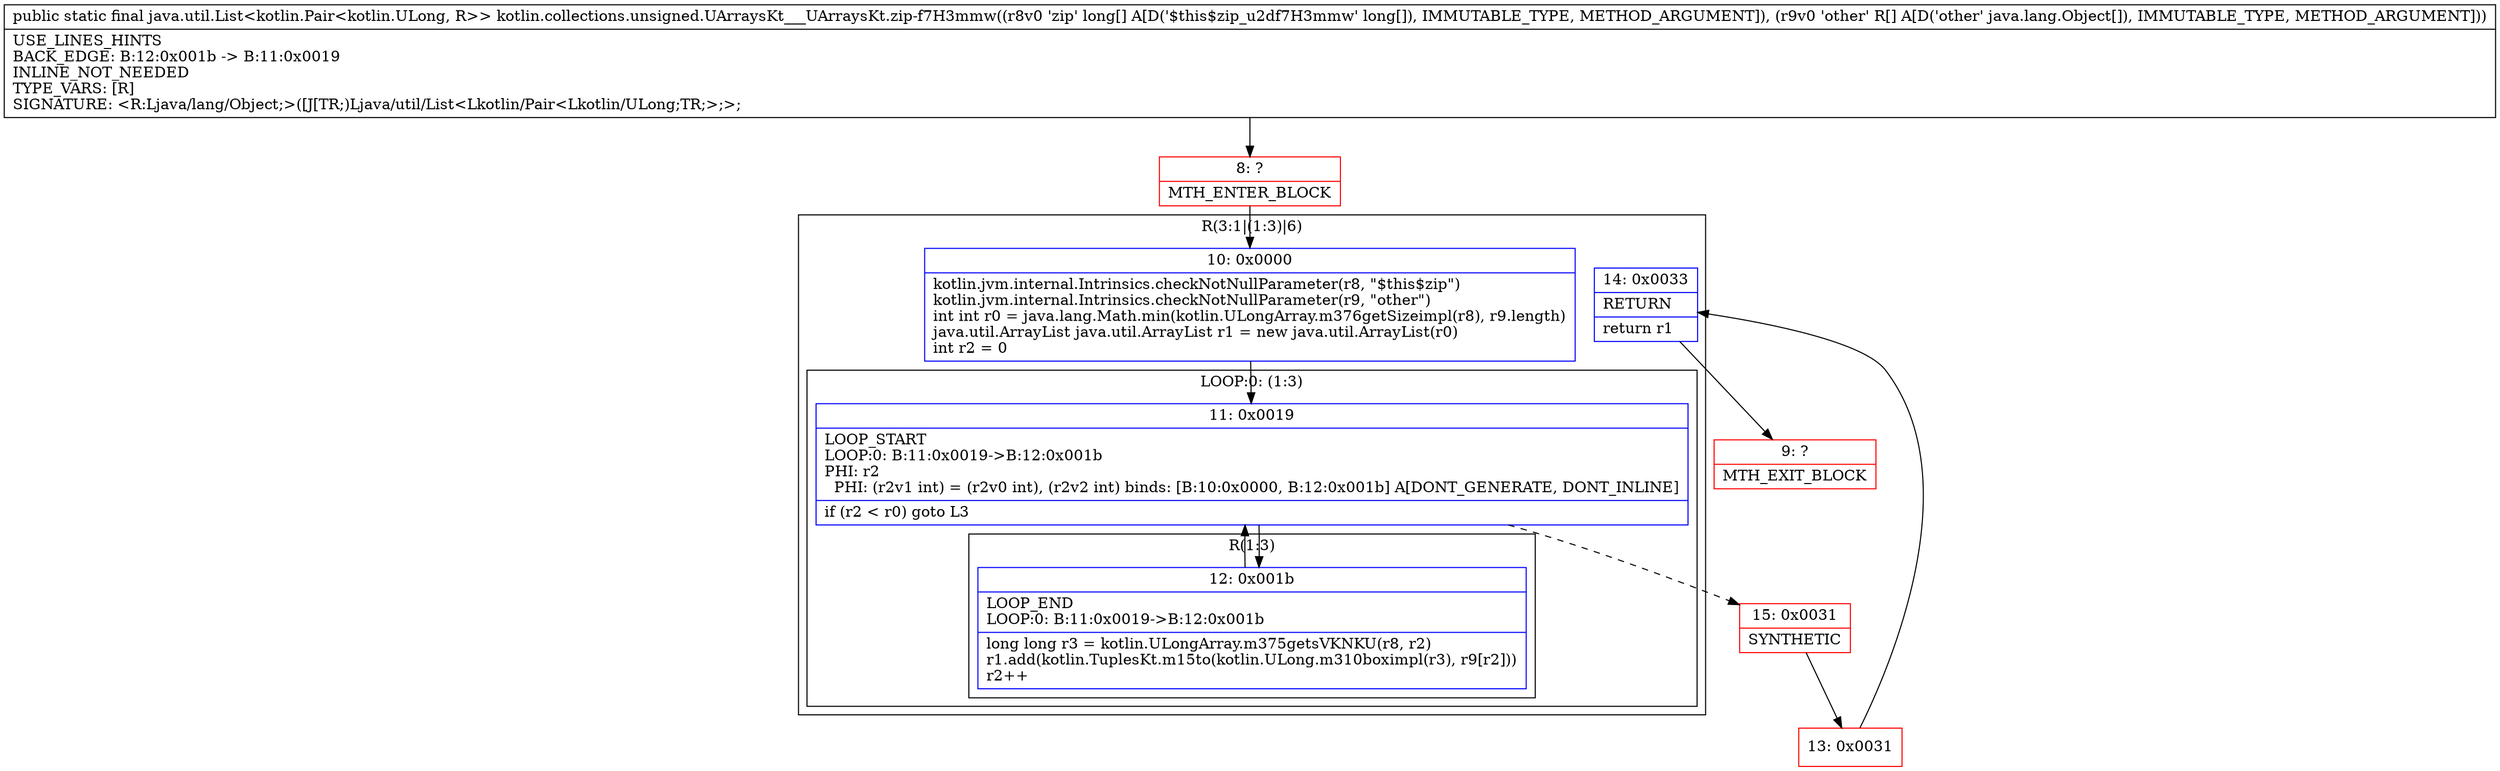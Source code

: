 digraph "CFG forkotlin.collections.unsigned.UArraysKt___UArraysKt.zip\-f7H3mmw([J[Ljava\/lang\/Object;)Ljava\/util\/List;" {
subgraph cluster_Region_807619328 {
label = "R(3:1|(1:3)|6)";
node [shape=record,color=blue];
Node_10 [shape=record,label="{10\:\ 0x0000|kotlin.jvm.internal.Intrinsics.checkNotNullParameter(r8, \"$this$zip\")\lkotlin.jvm.internal.Intrinsics.checkNotNullParameter(r9, \"other\")\lint int r0 = java.lang.Math.min(kotlin.ULongArray.m376getSizeimpl(r8), r9.length)\ljava.util.ArrayList java.util.ArrayList r1 = new java.util.ArrayList(r0)\lint r2 = 0\l}"];
subgraph cluster_LoopRegion_1019906701 {
label = "LOOP:0: (1:3)";
node [shape=record,color=blue];
Node_11 [shape=record,label="{11\:\ 0x0019|LOOP_START\lLOOP:0: B:11:0x0019\-\>B:12:0x001b\lPHI: r2 \l  PHI: (r2v1 int) = (r2v0 int), (r2v2 int) binds: [B:10:0x0000, B:12:0x001b] A[DONT_GENERATE, DONT_INLINE]\l|if (r2 \< r0) goto L3\l}"];
subgraph cluster_Region_972665574 {
label = "R(1:3)";
node [shape=record,color=blue];
Node_12 [shape=record,label="{12\:\ 0x001b|LOOP_END\lLOOP:0: B:11:0x0019\-\>B:12:0x001b\l|long long r3 = kotlin.ULongArray.m375getsVKNKU(r8, r2)\lr1.add(kotlin.TuplesKt.m15to(kotlin.ULong.m310boximpl(r3), r9[r2]))\lr2++\l}"];
}
}
Node_14 [shape=record,label="{14\:\ 0x0033|RETURN\l|return r1\l}"];
}
Node_8 [shape=record,color=red,label="{8\:\ ?|MTH_ENTER_BLOCK\l}"];
Node_15 [shape=record,color=red,label="{15\:\ 0x0031|SYNTHETIC\l}"];
Node_13 [shape=record,color=red,label="{13\:\ 0x0031}"];
Node_9 [shape=record,color=red,label="{9\:\ ?|MTH_EXIT_BLOCK\l}"];
MethodNode[shape=record,label="{public static final java.util.List\<kotlin.Pair\<kotlin.ULong, R\>\> kotlin.collections.unsigned.UArraysKt___UArraysKt.zip\-f7H3mmw((r8v0 'zip' long[] A[D('$this$zip_u2df7H3mmw' long[]), IMMUTABLE_TYPE, METHOD_ARGUMENT]), (r9v0 'other' R[] A[D('other' java.lang.Object[]), IMMUTABLE_TYPE, METHOD_ARGUMENT]))  | USE_LINES_HINTS\lBACK_EDGE: B:12:0x001b \-\> B:11:0x0019\lINLINE_NOT_NEEDED\lTYPE_VARS: [R]\lSIGNATURE: \<R:Ljava\/lang\/Object;\>([J[TR;)Ljava\/util\/List\<Lkotlin\/Pair\<Lkotlin\/ULong;TR;\>;\>;\l}"];
MethodNode -> Node_8;Node_10 -> Node_11;
Node_11 -> Node_12;
Node_11 -> Node_15[style=dashed];
Node_12 -> Node_11;
Node_14 -> Node_9;
Node_8 -> Node_10;
Node_15 -> Node_13;
Node_13 -> Node_14;
}

